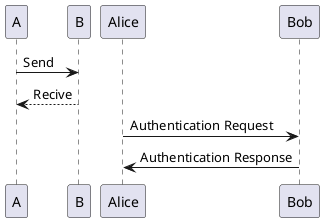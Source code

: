 @startuml

A -> B : Send
A <-- B : Recive

Alice -> Bob: Authentication Request
Alice <- Bob: Authentication Response



@enduml
